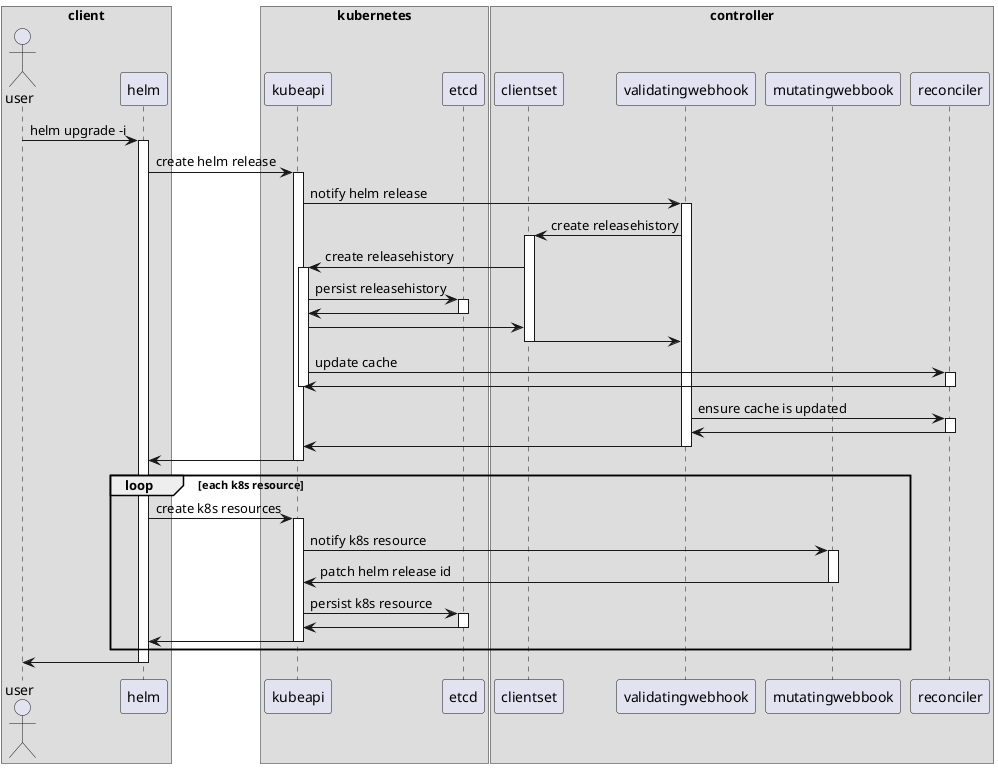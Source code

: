@startuml Create launch

box "client"
actor user
participant helm
end box
box "kubernetes"
participant kubeapi
participant etcd
end box
box "controller"
participant clientset
participant validatingwebhook
participant mutatingwebbook
participant reconciler
end box

user -> helm : helm upgrade -i
activate helm

helm -> kubeapi : create helm release
activate kubeapi

kubeapi -> validatingwebhook : notify helm release
activate validatingwebhook

validatingwebhook -> clientset : create releasehistory
activate clientset
clientset -> kubeapi : create releasehistory
activate kubeapi

kubeapi -> etcd : persist releasehistory
activate etcd
etcd -> kubeapi
deactivate etcd

kubeapi -> clientset

clientset -> validatingwebhook
deactivate clientset

kubeapi -> reconciler : update cache
activate reconciler
reconciler -> kubeapi
deactivate reconciler
deactivate kubeapi

validatingwebhook -> reconciler : ensure cache is updated
activate reconciler
reconciler -> validatingwebhook
deactivate reconciler

validatingwebhook -> kubeapi
deactivate validatingwebhook

kubeapi -> helm
deactivate kubeapi

loop each k8s resource
helm -> kubeapi : create k8s resources
activate kubeapi

kubeapi -> mutatingwebbook : notify k8s resource
activate mutatingwebbook
mutatingwebbook -> kubeapi : patch helm release id
deactivate mutatingwebbook

kubeapi -> etcd : persist k8s resource
activate etcd
etcd -> kubeapi
deactivate etcd

kubeapi -> helm
deactivate kubeapi
end

helm -> user
deactivate helm

@enduml